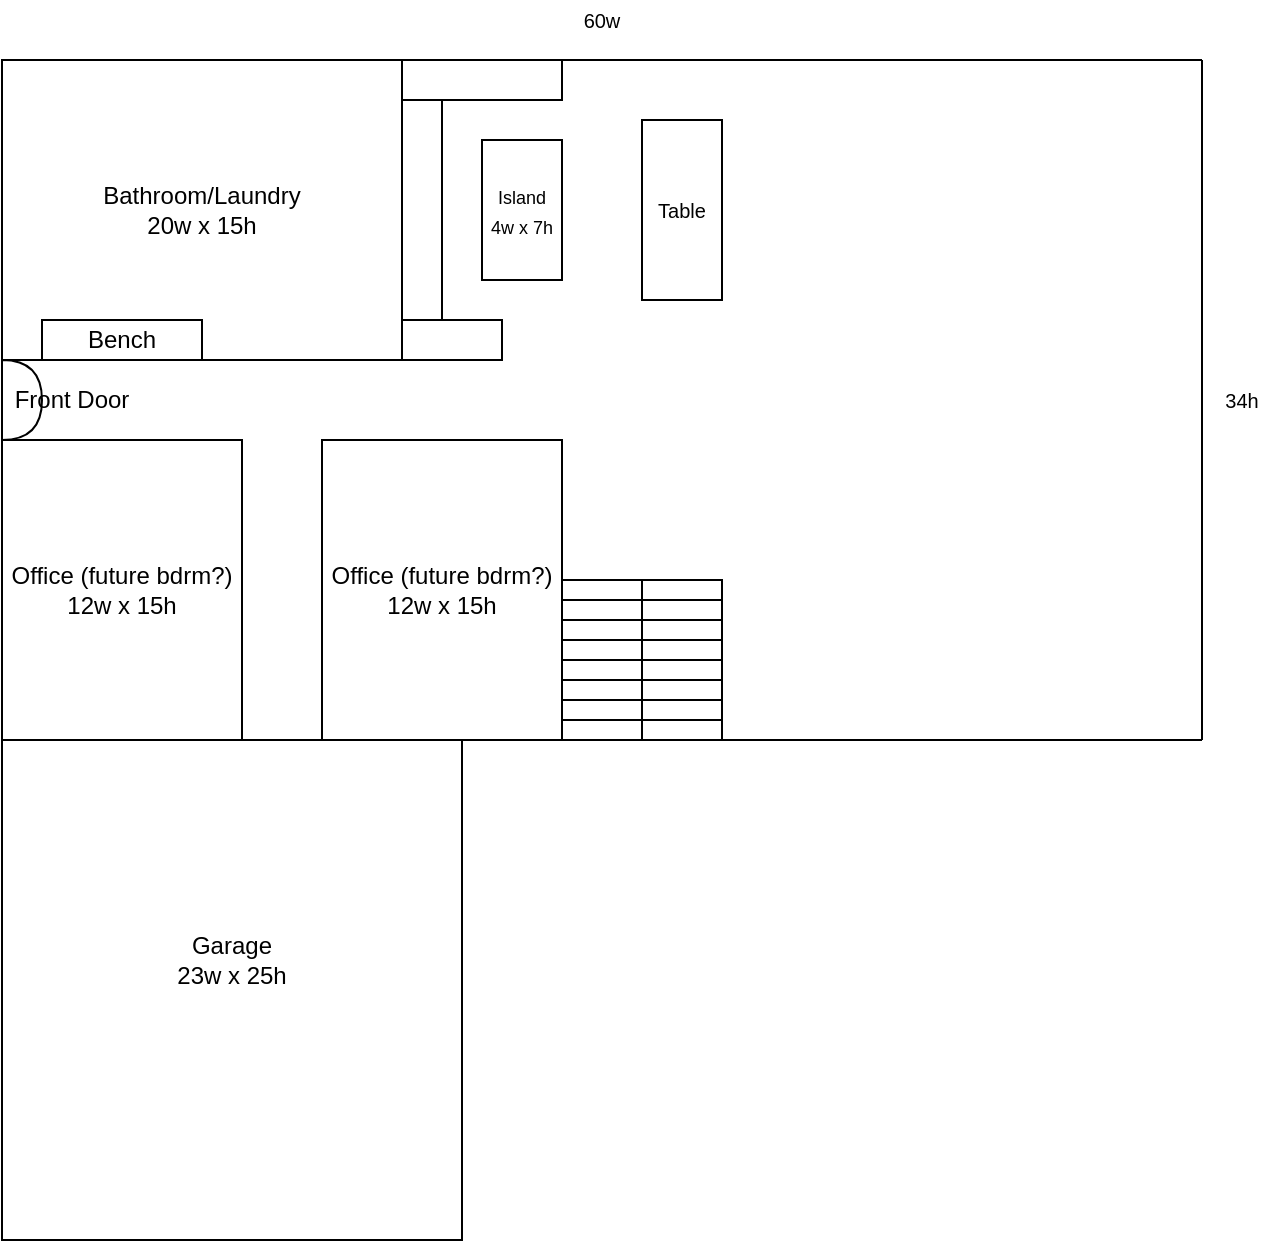 <mxfile version="14.9.6" type="github">
  <diagram id="dPnpiCAWirIEzYHN_m6W" name="Page-1">
    <mxGraphModel dx="622" dy="828" grid="1" gridSize="10" guides="1" tooltips="1" connect="1" arrows="1" fold="1" page="1" pageScale="1" pageWidth="850" pageHeight="1100" math="0" shadow="0">
      <root>
        <mxCell id="0" />
        <mxCell id="1" parent="0" />
        <mxCell id="v80r0oKCXjvkZ5n5FINj-14" value="" style="rounded=0;whiteSpace=wrap;html=1;" vertex="1" parent="1">
          <mxGeometry x="200" y="330" width="120" height="150" as="geometry" />
        </mxCell>
        <mxCell id="v80r0oKCXjvkZ5n5FINj-6" value="" style="rounded=0;whiteSpace=wrap;html=1;" vertex="1" parent="1">
          <mxGeometry x="40" y="330" width="120" height="150" as="geometry" />
        </mxCell>
        <mxCell id="v80r0oKCXjvkZ5n5FINj-7" value="Office (future bdrm?)&lt;br&gt;12w x 15h" style="text;html=1;strokeColor=none;fillColor=none;align=center;verticalAlign=middle;whiteSpace=wrap;rounded=0;" vertex="1" parent="1">
          <mxGeometry x="40" y="330" width="120" height="150" as="geometry" />
        </mxCell>
        <mxCell id="v80r0oKCXjvkZ5n5FINj-2" value="" style="rounded=0;whiteSpace=wrap;html=1;" vertex="1" parent="1">
          <mxGeometry x="40" y="480" width="230" height="250" as="geometry" />
        </mxCell>
        <mxCell id="v80r0oKCXjvkZ5n5FINj-4" value="Garage&lt;br&gt;23w x 25h" style="text;html=1;strokeColor=none;fillColor=none;align=center;verticalAlign=middle;whiteSpace=wrap;rounded=0;" vertex="1" parent="1">
          <mxGeometry x="120" y="580" width="70" height="20" as="geometry" />
        </mxCell>
        <mxCell id="v80r0oKCXjvkZ5n5FINj-8" value="" style="rounded=0;whiteSpace=wrap;html=1;" vertex="1" parent="1">
          <mxGeometry x="40" y="140" width="200" height="150" as="geometry" />
        </mxCell>
        <mxCell id="v80r0oKCXjvkZ5n5FINj-9" value="" style="rounded=0;whiteSpace=wrap;html=1;" vertex="1" parent="1">
          <mxGeometry x="60" y="270" width="80" height="20" as="geometry" />
        </mxCell>
        <mxCell id="v80r0oKCXjvkZ5n5FINj-10" value="Bench" style="text;html=1;strokeColor=none;fillColor=none;align=center;verticalAlign=middle;whiteSpace=wrap;rounded=0;" vertex="1" parent="1">
          <mxGeometry x="80" y="270" width="40" height="20" as="geometry" />
        </mxCell>
        <mxCell id="v80r0oKCXjvkZ5n5FINj-11" value="Bathroom/Laundry&lt;br&gt;20w x 15h" style="text;html=1;strokeColor=none;fillColor=none;align=center;verticalAlign=middle;whiteSpace=wrap;rounded=0;" vertex="1" parent="1">
          <mxGeometry x="40" y="140" width="200" height="150" as="geometry" />
        </mxCell>
        <mxCell id="v80r0oKCXjvkZ5n5FINj-12" value="Office (future bdrm?)&lt;br&gt;12w x 15h" style="text;html=1;strokeColor=none;fillColor=none;align=center;verticalAlign=middle;whiteSpace=wrap;rounded=0;" vertex="1" parent="1">
          <mxGeometry x="200" y="330" width="120" height="150" as="geometry" />
        </mxCell>
        <mxCell id="v80r0oKCXjvkZ5n5FINj-15" value="" style="shape=or;whiteSpace=wrap;html=1;" vertex="1" parent="1">
          <mxGeometry x="40" y="290" width="20" height="40" as="geometry" />
        </mxCell>
        <mxCell id="v80r0oKCXjvkZ5n5FINj-16" value="Front Door" style="text;html=1;strokeColor=none;fillColor=none;align=center;verticalAlign=middle;whiteSpace=wrap;rounded=0;" vertex="1" parent="1">
          <mxGeometry x="40" y="300" width="70" height="20" as="geometry" />
        </mxCell>
        <mxCell id="v80r0oKCXjvkZ5n5FINj-17" value="" style="rounded=0;whiteSpace=wrap;html=1;" vertex="1" parent="1">
          <mxGeometry x="240" y="140" width="20" height="150" as="geometry" />
        </mxCell>
        <mxCell id="v80r0oKCXjvkZ5n5FINj-18" value="" style="rounded=0;whiteSpace=wrap;html=1;" vertex="1" parent="1">
          <mxGeometry x="240" y="270" width="50" height="20" as="geometry" />
        </mxCell>
        <mxCell id="v80r0oKCXjvkZ5n5FINj-19" value="" style="rounded=0;whiteSpace=wrap;html=1;" vertex="1" parent="1">
          <mxGeometry x="240" y="140" width="80" height="20" as="geometry" />
        </mxCell>
        <mxCell id="v80r0oKCXjvkZ5n5FINj-20" value="" style="rounded=0;whiteSpace=wrap;html=1;" vertex="1" parent="1">
          <mxGeometry x="280" y="180" width="40" height="70" as="geometry" />
        </mxCell>
        <mxCell id="v80r0oKCXjvkZ5n5FINj-21" value="" style="rounded=0;whiteSpace=wrap;html=1;" vertex="1" parent="1">
          <mxGeometry x="320" y="400" width="80" height="80" as="geometry" />
        </mxCell>
        <mxCell id="v80r0oKCXjvkZ5n5FINj-23" value="" style="rounded=0;whiteSpace=wrap;html=1;" vertex="1" parent="1">
          <mxGeometry x="320" y="410" width="80" height="10" as="geometry" />
        </mxCell>
        <mxCell id="v80r0oKCXjvkZ5n5FINj-24" value="" style="rounded=0;whiteSpace=wrap;html=1;" vertex="1" parent="1">
          <mxGeometry x="320" y="420" width="80" height="10" as="geometry" />
        </mxCell>
        <mxCell id="v80r0oKCXjvkZ5n5FINj-25" value="" style="rounded=0;whiteSpace=wrap;html=1;" vertex="1" parent="1">
          <mxGeometry x="320" y="430" width="80" height="10" as="geometry" />
        </mxCell>
        <mxCell id="v80r0oKCXjvkZ5n5FINj-26" value="" style="rounded=0;whiteSpace=wrap;html=1;" vertex="1" parent="1">
          <mxGeometry x="320" y="440" width="80" height="10" as="geometry" />
        </mxCell>
        <mxCell id="v80r0oKCXjvkZ5n5FINj-27" value="" style="rounded=0;whiteSpace=wrap;html=1;" vertex="1" parent="1">
          <mxGeometry x="320" y="450" width="80" height="10" as="geometry" />
        </mxCell>
        <mxCell id="v80r0oKCXjvkZ5n5FINj-28" value="" style="rounded=0;whiteSpace=wrap;html=1;" vertex="1" parent="1">
          <mxGeometry x="320" y="460" width="80" height="10" as="geometry" />
        </mxCell>
        <mxCell id="v80r0oKCXjvkZ5n5FINj-29" value="" style="endArrow=none;html=1;" edge="1" parent="1">
          <mxGeometry width="50" height="50" relative="1" as="geometry">
            <mxPoint x="360" y="480" as="sourcePoint" />
            <mxPoint x="360" y="400" as="targetPoint" />
          </mxGeometry>
        </mxCell>
        <mxCell id="v80r0oKCXjvkZ5n5FINj-30" value="Table" style="rounded=0;whiteSpace=wrap;html=1;fontSize=10;" vertex="1" parent="1">
          <mxGeometry x="360" y="170" width="40" height="90" as="geometry" />
        </mxCell>
        <mxCell id="v80r0oKCXjvkZ5n5FINj-31" value="&lt;font style=&quot;font-size: 9px&quot;&gt;Island&lt;br&gt;4w x 7h&lt;/font&gt;" style="text;html=1;strokeColor=none;fillColor=none;align=center;verticalAlign=middle;whiteSpace=wrap;rounded=0;" vertex="1" parent="1">
          <mxGeometry x="280" y="180" width="40" height="70" as="geometry" />
        </mxCell>
        <mxCell id="v80r0oKCXjvkZ5n5FINj-32" value="" style="endArrow=none;html=1;fontSize=10;" edge="1" parent="1">
          <mxGeometry width="50" height="50" relative="1" as="geometry">
            <mxPoint x="320" y="140" as="sourcePoint" />
            <mxPoint x="640" y="140" as="targetPoint" />
          </mxGeometry>
        </mxCell>
        <mxCell id="v80r0oKCXjvkZ5n5FINj-33" value="" style="endArrow=none;html=1;fontSize=10;" edge="1" parent="1">
          <mxGeometry width="50" height="50" relative="1" as="geometry">
            <mxPoint x="640" y="480" as="sourcePoint" />
            <mxPoint x="640" y="140" as="targetPoint" />
          </mxGeometry>
        </mxCell>
        <mxCell id="v80r0oKCXjvkZ5n5FINj-34" value="" style="endArrow=none;html=1;fontSize=10;exitX=1;exitY=1;exitDx=0;exitDy=0;" edge="1" parent="1" source="v80r0oKCXjvkZ5n5FINj-21">
          <mxGeometry width="50" height="50" relative="1" as="geometry">
            <mxPoint x="590" y="530" as="sourcePoint" />
            <mxPoint x="640" y="480" as="targetPoint" />
          </mxGeometry>
        </mxCell>
        <mxCell id="v80r0oKCXjvkZ5n5FINj-35" value="60w" style="text;html=1;strokeColor=none;fillColor=none;align=center;verticalAlign=middle;whiteSpace=wrap;rounded=0;fontSize=10;" vertex="1" parent="1">
          <mxGeometry x="40" y="110" width="600" height="20" as="geometry" />
        </mxCell>
        <mxCell id="v80r0oKCXjvkZ5n5FINj-36" value="34h" style="text;html=1;strokeColor=none;fillColor=none;align=center;verticalAlign=middle;whiteSpace=wrap;rounded=0;fontSize=10;" vertex="1" parent="1">
          <mxGeometry x="640" y="140" width="40" height="340" as="geometry" />
        </mxCell>
      </root>
    </mxGraphModel>
  </diagram>
</mxfile>
